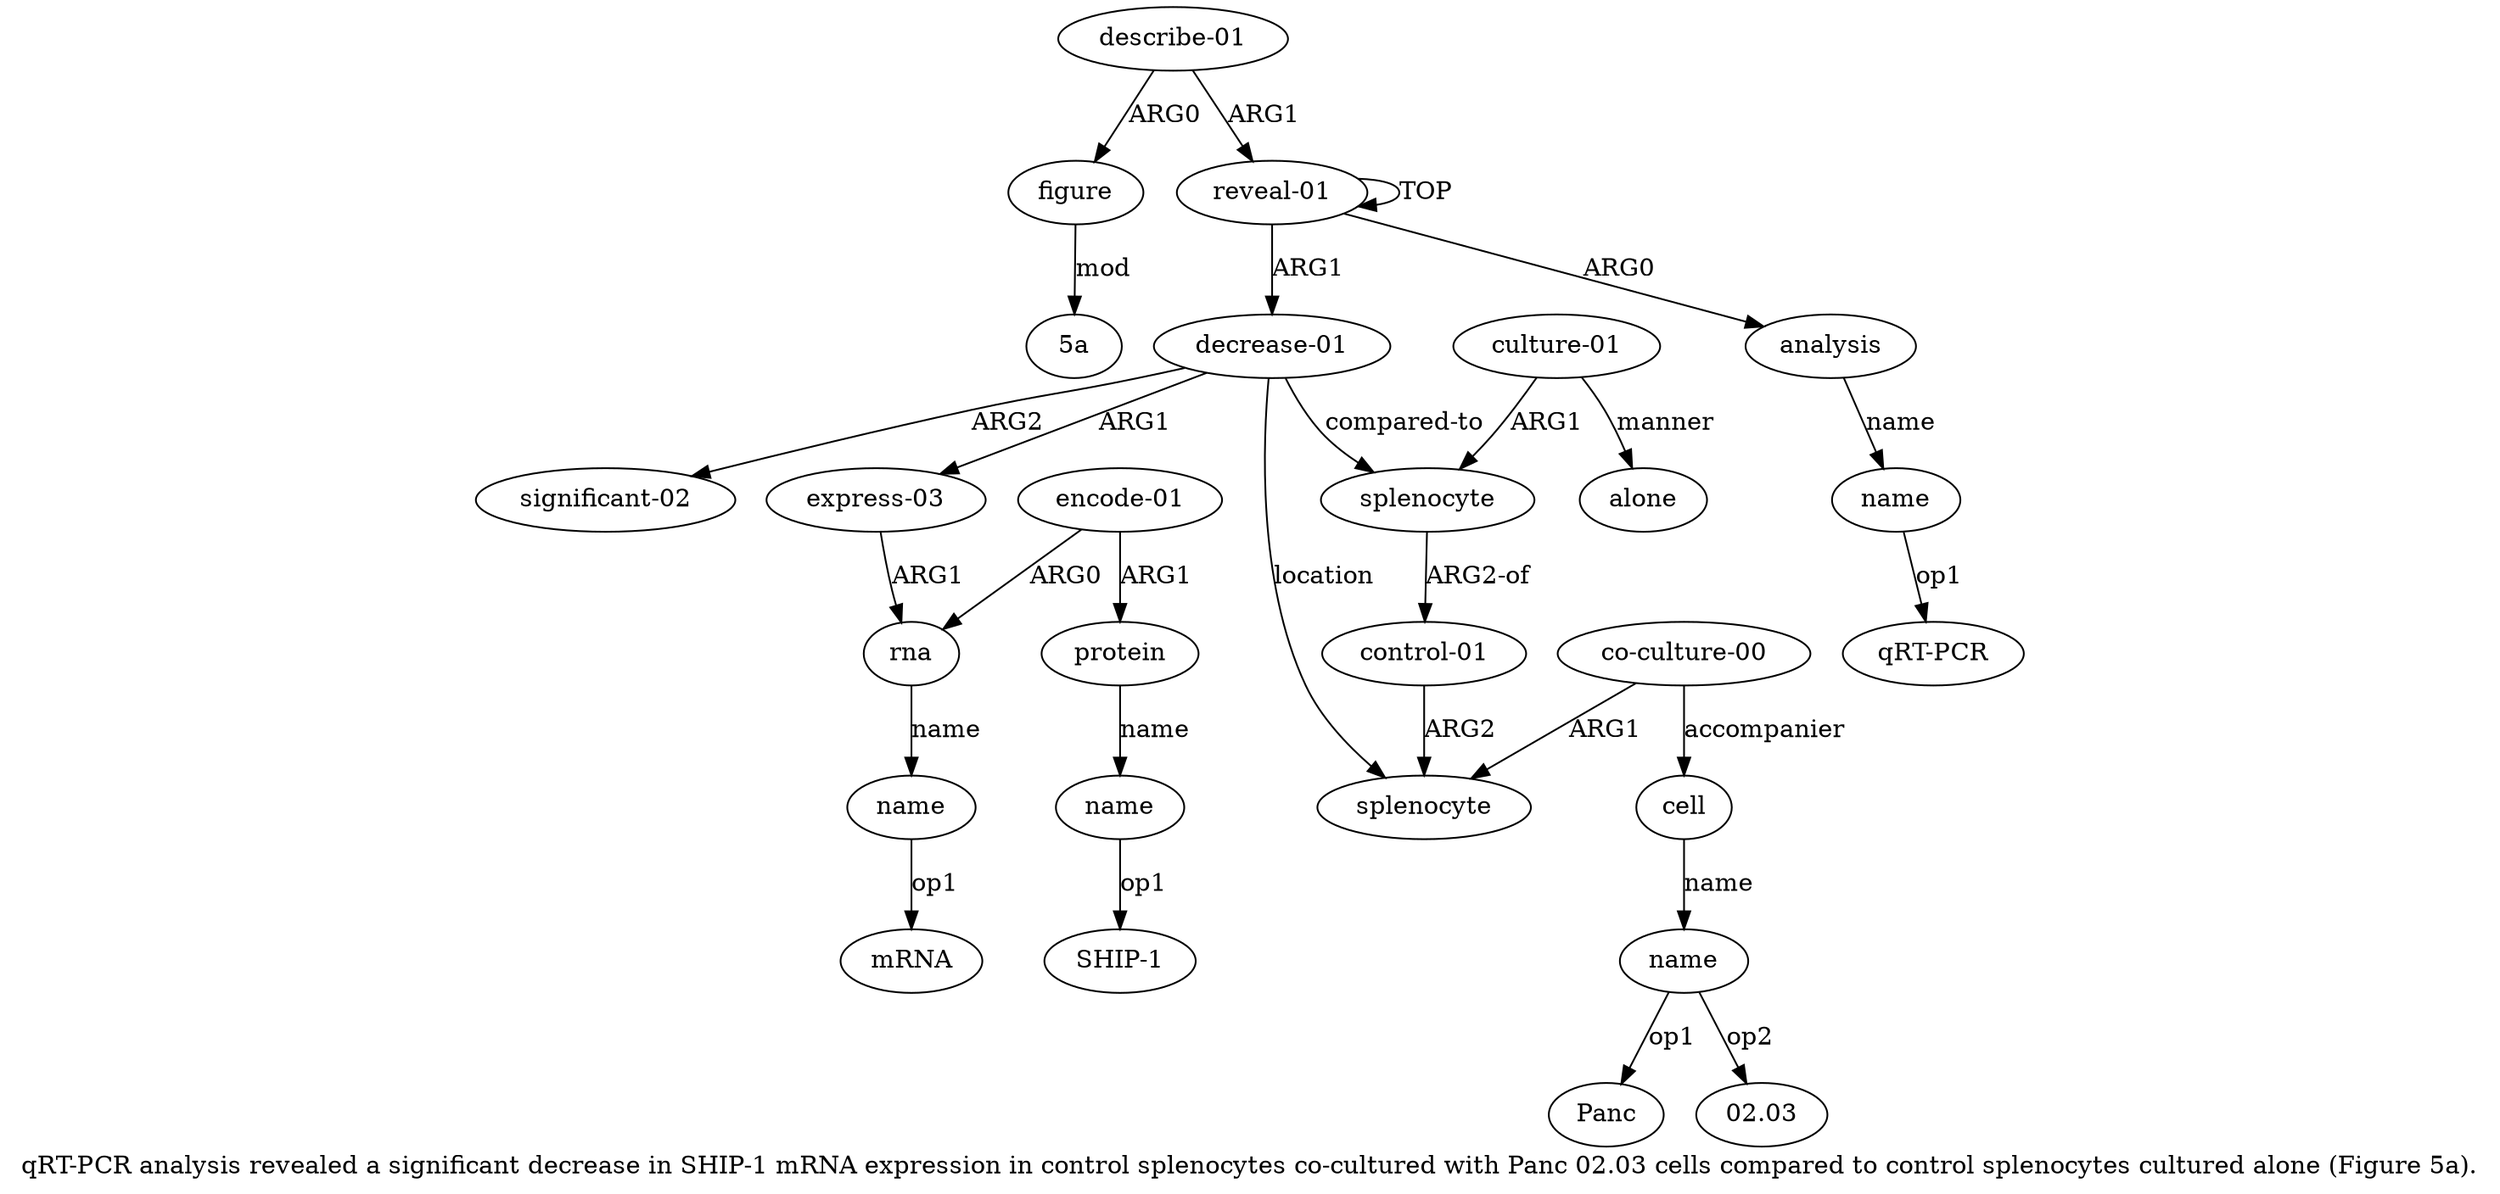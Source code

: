 digraph  {
	graph [label="qRT-PCR analysis revealed a significant decrease in SHIP-1 mRNA expression in control splenocytes co-cultured with Panc 02.03 cells \
compared to control splenocytes cultured alone (Figure 5a)."];
	node [label="\N"];
	a20	 [color=black,
		gold_ind=20,
		gold_label=figure,
		label=figure,
		test_ind=20,
		test_label=figure];
	"a20 5a"	 [color=black,
		gold_ind=-1,
		gold_label="5a",
		label="5a",
		test_ind=-1,
		test_label="5a"];
	a20 -> "a20 5a" [key=0,
	color=black,
	gold_label=mod,
	label=mod,
	test_label=mod];
"a15 Panc" [color=black,
	gold_ind=-1,
	gold_label=Panc,
	label=Panc,
	test_ind=-1,
	test_label=Panc];
"a2 qRT-PCR" [color=black,
	gold_ind=-1,
	gold_label="qRT-PCR",
	label="qRT-PCR",
	test_ind=-1,
	test_label="qRT-PCR"];
"a6 mRNA" [color=black,
	gold_ind=-1,
	gold_label=mRNA,
	label=mRNA,
	test_ind=-1,
	test_label=mRNA];
a15 [color=black,
	gold_ind=15,
	gold_label=name,
	label=name,
	test_ind=15,
	test_label=name];
a15 -> "a15 Panc" [key=0,
color=black,
gold_label=op1,
label=op1,
test_label=op1];
"a15 02.03" [color=black,
gold_ind=-1,
gold_label=02.03,
label=02.03,
test_ind=-1,
test_label=02.03];
a15 -> "a15 02.03" [key=0,
color=black,
gold_label=op2,
label=op2,
test_label=op2];
a14 [color=black,
gold_ind=14,
gold_label=cell,
label=cell,
test_ind=14,
test_label=cell];
a14 -> a15 [key=0,
color=black,
gold_label=name,
label=name,
test_label=name];
a17 [color=black,
gold_ind=17,
gold_label="culture-01",
label="culture-01",
test_ind=17,
test_label="culture-01"];
a16 [color=black,
gold_ind=16,
gold_label=splenocyte,
label=splenocyte,
test_ind=16,
test_label=splenocyte];
a17 -> a16 [key=0,
color=black,
gold_label=ARG1,
label=ARG1,
test_label=ARG1];
a18 [color=black,
gold_ind=18,
gold_label=alone,
label=alone,
test_ind=18,
test_label=alone];
a17 -> a18 [key=0,
color=black,
gold_label=manner,
label=manner,
test_label=manner];
a12 [color=black,
gold_ind=12,
gold_label="control-01",
label="control-01",
test_ind=12,
test_label="control-01"];
a16 -> a12 [key=0,
color=black,
gold_label="ARG2-of",
label="ARG2-of",
test_label="ARG2-of"];
a11 [color=black,
gold_ind=11,
gold_label=splenocyte,
label=splenocyte,
test_ind=11,
test_label=splenocyte];
a10 [color=black,
gold_ind=10,
gold_label="significant-02",
label="significant-02",
test_ind=10,
test_label="significant-02"];
a13 [color=black,
gold_ind=13,
gold_label="co-culture-00",
label="co-culture-00",
test_ind=13,
test_label="co-culture-00"];
a13 -> a14 [key=0,
color=black,
gold_label=accompanier,
label=accompanier,
test_label=accompanier];
a13 -> a11 [key=0,
color=black,
gold_label=ARG1,
label=ARG1,
test_label=ARG1];
a12 -> a11 [key=0,
color=black,
gold_label=ARG2,
label=ARG2,
test_label=ARG2];
a19 [color=black,
gold_ind=19,
gold_label="describe-01",
label="describe-01",
test_ind=19,
test_label="describe-01"];
a19 -> a20 [key=0,
color=black,
gold_label=ARG0,
label=ARG0,
test_label=ARG0];
a0 [color=black,
gold_ind=0,
gold_label="reveal-01",
label="reveal-01",
test_ind=0,
test_label="reveal-01"];
a19 -> a0 [key=0,
color=black,
gold_label=ARG1,
label=ARG1,
test_label=ARG1];
a1 [color=black,
gold_ind=1,
gold_label=analysis,
label=analysis,
test_ind=1,
test_label=analysis];
a2 [color=black,
gold_ind=2,
gold_label=name,
label=name,
test_ind=2,
test_label=name];
a1 -> a2 [key=0,
color=black,
gold_label=name,
label=name,
test_label=name];
a0 -> a1 [key=0,
color=black,
gold_label=ARG0,
label=ARG0,
test_label=ARG0];
a0 -> a0 [key=0,
color=black,
gold_label=TOP,
label=TOP,
test_label=TOP];
a3 [color=black,
gold_ind=3,
gold_label="decrease-01",
label="decrease-01",
test_ind=3,
test_label="decrease-01"];
a0 -> a3 [key=0,
color=black,
gold_label=ARG1,
label=ARG1,
test_label=ARG1];
a3 -> a16 [key=0,
color=black,
gold_label="compared-to",
label="compared-to",
test_label="compared-to"];
a3 -> a11 [key=0,
color=black,
gold_label=location,
label=location,
test_label=location];
a3 -> a10 [key=0,
color=black,
gold_label=ARG2,
label=ARG2,
test_label=ARG2];
a4 [color=black,
gold_ind=4,
gold_label="express-03",
label="express-03",
test_ind=4,
test_label="express-03"];
a3 -> a4 [key=0,
color=black,
gold_label=ARG1,
label=ARG1,
test_label=ARG1];
a2 -> "a2 qRT-PCR" [key=0,
color=black,
gold_label=op1,
label=op1,
test_label=op1];
a5 [color=black,
gold_ind=5,
gold_label=rna,
label=rna,
test_ind=5,
test_label=rna];
a6 [color=black,
gold_ind=6,
gold_label=name,
label=name,
test_ind=6,
test_label=name];
a5 -> a6 [key=0,
color=black,
gold_label=name,
label=name,
test_label=name];
a4 -> a5 [key=0,
color=black,
gold_label=ARG1,
label=ARG1,
test_label=ARG1];
a7 [color=black,
gold_ind=7,
gold_label="encode-01",
label="encode-01",
test_ind=7,
test_label="encode-01"];
a7 -> a5 [key=0,
color=black,
gold_label=ARG0,
label=ARG0,
test_label=ARG0];
a8 [color=black,
gold_ind=8,
gold_label=protein,
label=protein,
test_ind=8,
test_label=protein];
a7 -> a8 [key=0,
color=black,
gold_label=ARG1,
label=ARG1,
test_label=ARG1];
a6 -> "a6 mRNA" [key=0,
color=black,
gold_label=op1,
label=op1,
test_label=op1];
a9 [color=black,
gold_ind=9,
gold_label=name,
label=name,
test_ind=9,
test_label=name];
"a9 SHIP-1" [color=black,
gold_ind=-1,
gold_label="SHIP-1",
label="SHIP-1",
test_ind=-1,
test_label="SHIP-1"];
a9 -> "a9 SHIP-1" [key=0,
color=black,
gold_label=op1,
label=op1,
test_label=op1];
a8 -> a9 [key=0,
color=black,
gold_label=name,
label=name,
test_label=name];
}
